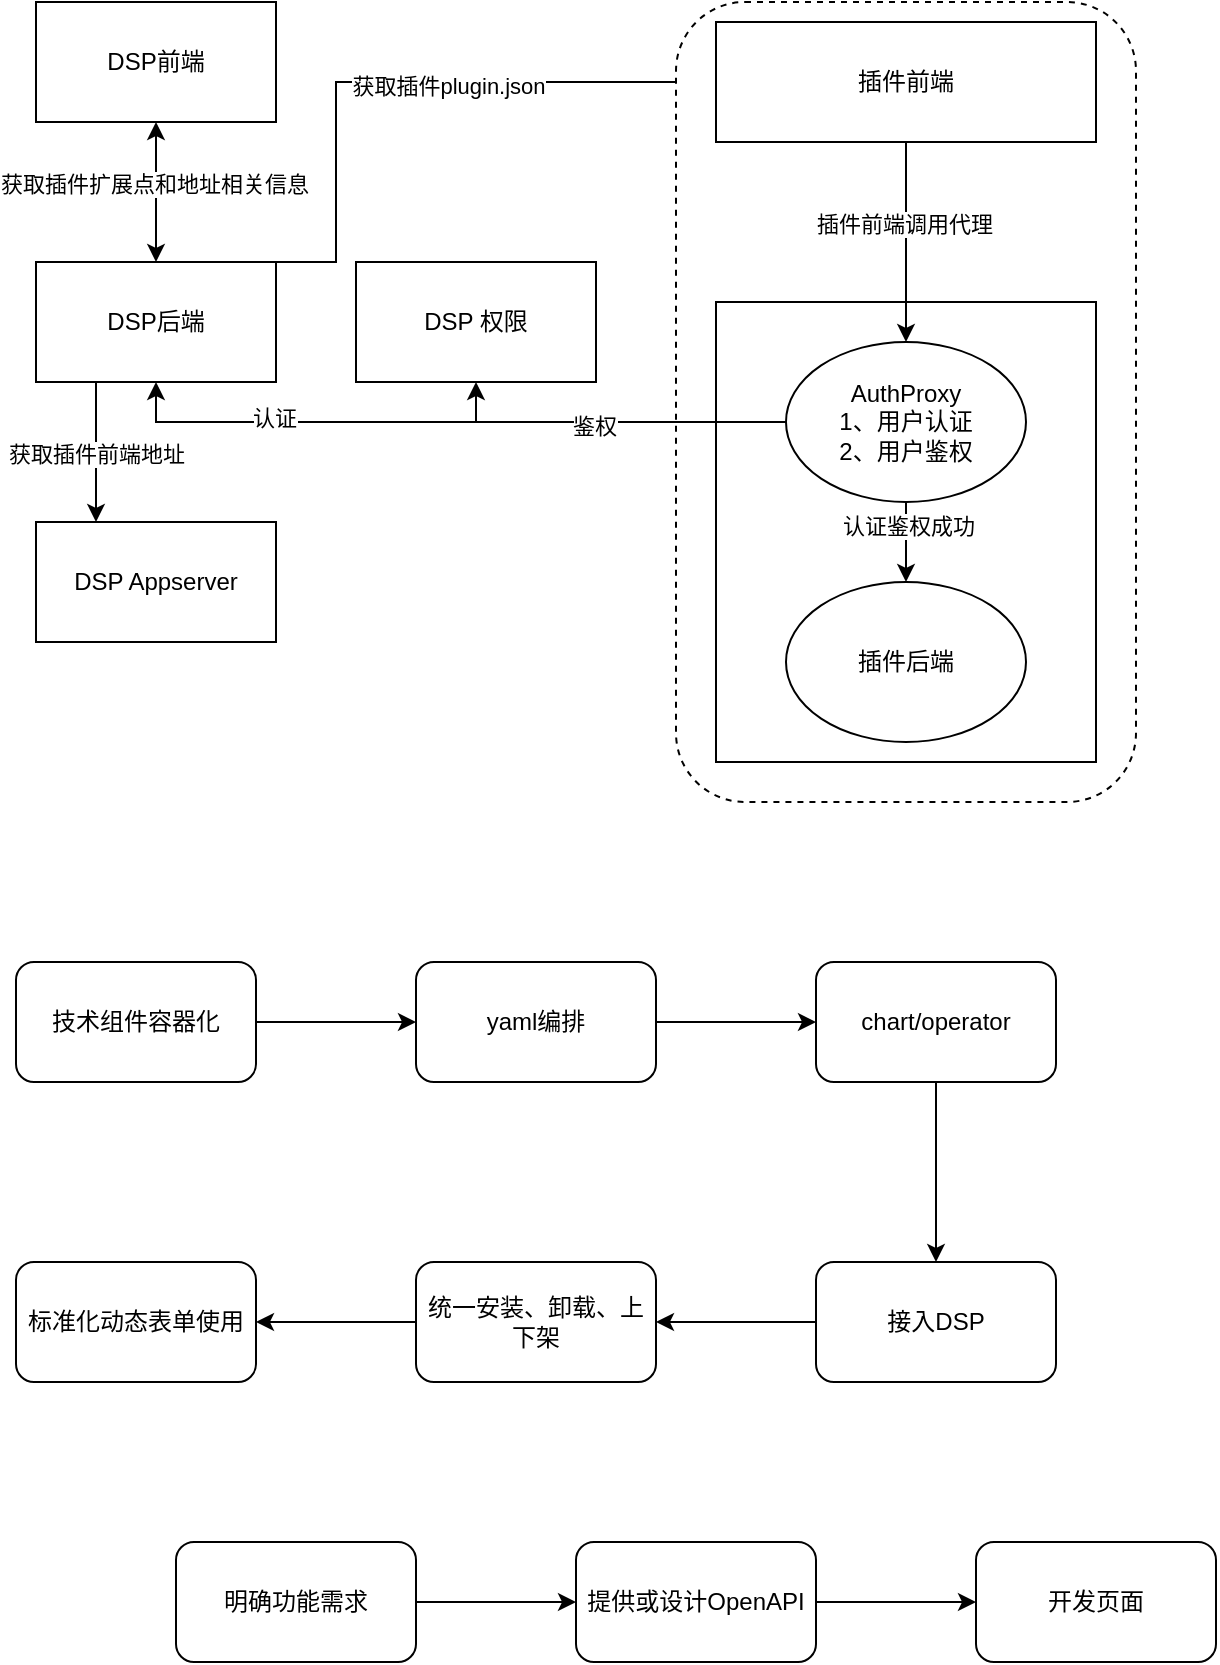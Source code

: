 <mxfile version="18.0.4" type="github">
  <diagram id="yjjgRPk1Csc3Iw3m8RqL" name="Page-1">
    <mxGraphModel dx="946" dy="522" grid="1" gridSize="10" guides="1" tooltips="1" connect="1" arrows="1" fold="1" page="1" pageScale="1" pageWidth="827" pageHeight="1169" math="0" shadow="0">
      <root>
        <mxCell id="0" />
        <mxCell id="1" parent="0" />
        <mxCell id="kyEBUp9ZziMgpIwShTHc-1" value="DSP前端" style="rounded=0;whiteSpace=wrap;html=1;" vertex="1" parent="1">
          <mxGeometry x="50" y="90" width="120" height="60" as="geometry" />
        </mxCell>
        <mxCell id="kyEBUp9ZziMgpIwShTHc-28" style="edgeStyle=orthogonalEdgeStyle;rounded=0;orthogonalLoop=1;jettySize=auto;html=1;exitX=0.25;exitY=1;exitDx=0;exitDy=0;entryX=0.25;entryY=0;entryDx=0;entryDy=0;" edge="1" parent="1" source="kyEBUp9ZziMgpIwShTHc-2" target="kyEBUp9ZziMgpIwShTHc-3">
          <mxGeometry relative="1" as="geometry" />
        </mxCell>
        <mxCell id="kyEBUp9ZziMgpIwShTHc-29" value="获取插件前端地址" style="edgeLabel;html=1;align=center;verticalAlign=middle;resizable=0;points=[];" vertex="1" connectable="0" parent="kyEBUp9ZziMgpIwShTHc-28">
          <mxGeometry x="0.029" relative="1" as="geometry">
            <mxPoint as="offset" />
          </mxGeometry>
        </mxCell>
        <mxCell id="kyEBUp9ZziMgpIwShTHc-30" style="edgeStyle=orthogonalEdgeStyle;rounded=0;orthogonalLoop=1;jettySize=auto;html=1;exitX=1;exitY=0;exitDx=0;exitDy=0;entryX=0;entryY=0.5;entryDx=0;entryDy=0;" edge="1" parent="1" source="kyEBUp9ZziMgpIwShTHc-2" target="kyEBUp9ZziMgpIwShTHc-9">
          <mxGeometry relative="1" as="geometry">
            <Array as="points">
              <mxPoint x="200" y="220" />
              <mxPoint x="200" y="130" />
            </Array>
          </mxGeometry>
        </mxCell>
        <mxCell id="kyEBUp9ZziMgpIwShTHc-31" value="获取插件plugin.json" style="edgeLabel;html=1;align=center;verticalAlign=middle;resizable=0;points=[];" vertex="1" connectable="0" parent="kyEBUp9ZziMgpIwShTHc-30">
          <mxGeometry x="0.136" y="-2" relative="1" as="geometry">
            <mxPoint as="offset" />
          </mxGeometry>
        </mxCell>
        <mxCell id="kyEBUp9ZziMgpIwShTHc-2" value="DSP后端" style="rounded=0;whiteSpace=wrap;html=1;" vertex="1" parent="1">
          <mxGeometry x="50" y="220" width="120" height="60" as="geometry" />
        </mxCell>
        <mxCell id="kyEBUp9ZziMgpIwShTHc-3" value="DSP Appserver" style="rounded=0;whiteSpace=wrap;html=1;" vertex="1" parent="1">
          <mxGeometry x="50" y="350" width="120" height="60" as="geometry" />
        </mxCell>
        <mxCell id="kyEBUp9ZziMgpIwShTHc-5" value="" style="endArrow=classic;startArrow=classic;html=1;rounded=0;exitX=0.5;exitY=0;exitDx=0;exitDy=0;entryX=0.5;entryY=1;entryDx=0;entryDy=0;" edge="1" parent="1" source="kyEBUp9ZziMgpIwShTHc-2" target="kyEBUp9ZziMgpIwShTHc-1">
          <mxGeometry width="50" height="50" relative="1" as="geometry">
            <mxPoint x="160" y="210" as="sourcePoint" />
            <mxPoint x="210" y="160" as="targetPoint" />
          </mxGeometry>
        </mxCell>
        <mxCell id="kyEBUp9ZziMgpIwShTHc-7" value="获取插件扩展点和地址相关信息" style="edgeLabel;html=1;align=center;verticalAlign=middle;resizable=0;points=[];" vertex="1" connectable="0" parent="kyEBUp9ZziMgpIwShTHc-5">
          <mxGeometry x="0.133" y="1" relative="1" as="geometry">
            <mxPoint as="offset" />
          </mxGeometry>
        </mxCell>
        <mxCell id="kyEBUp9ZziMgpIwShTHc-8" value="" style="rounded=1;whiteSpace=wrap;html=1;dashed=1;" vertex="1" parent="1">
          <mxGeometry x="370" y="90" width="230" height="400" as="geometry" />
        </mxCell>
        <mxCell id="kyEBUp9ZziMgpIwShTHc-9" value="插件前端" style="rounded=0;whiteSpace=wrap;html=1;" vertex="1" parent="1">
          <mxGeometry x="390" y="100" width="190" height="60" as="geometry" />
        </mxCell>
        <mxCell id="kyEBUp9ZziMgpIwShTHc-10" value="&lt;div style=&quot;&quot;&gt;&lt;br&gt;&lt;/div&gt;" style="rounded=0;whiteSpace=wrap;html=1;align=left;" vertex="1" parent="1">
          <mxGeometry x="390" y="240" width="190" height="230" as="geometry" />
        </mxCell>
        <mxCell id="kyEBUp9ZziMgpIwShTHc-21" style="edgeStyle=orthogonalEdgeStyle;rounded=0;orthogonalLoop=1;jettySize=auto;html=1;exitX=0;exitY=0.5;exitDx=0;exitDy=0;entryX=0.5;entryY=1;entryDx=0;entryDy=0;" edge="1" parent="1" source="kyEBUp9ZziMgpIwShTHc-12" target="kyEBUp9ZziMgpIwShTHc-2">
          <mxGeometry relative="1" as="geometry" />
        </mxCell>
        <mxCell id="kyEBUp9ZziMgpIwShTHc-22" value="认证" style="edgeLabel;html=1;align=center;verticalAlign=middle;resizable=0;points=[];" vertex="1" connectable="0" parent="kyEBUp9ZziMgpIwShTHc-21">
          <mxGeometry x="0.532" y="-2" relative="1" as="geometry">
            <mxPoint as="offset" />
          </mxGeometry>
        </mxCell>
        <mxCell id="kyEBUp9ZziMgpIwShTHc-25" style="edgeStyle=orthogonalEdgeStyle;rounded=0;orthogonalLoop=1;jettySize=auto;html=1;exitX=0;exitY=0.5;exitDx=0;exitDy=0;entryX=0.5;entryY=1;entryDx=0;entryDy=0;" edge="1" parent="1" source="kyEBUp9ZziMgpIwShTHc-12" target="kyEBUp9ZziMgpIwShTHc-23">
          <mxGeometry relative="1" as="geometry" />
        </mxCell>
        <mxCell id="kyEBUp9ZziMgpIwShTHc-26" value="鉴权" style="edgeLabel;html=1;align=center;verticalAlign=middle;resizable=0;points=[];" vertex="1" connectable="0" parent="kyEBUp9ZziMgpIwShTHc-25">
          <mxGeometry x="0.097" y="2" relative="1" as="geometry">
            <mxPoint as="offset" />
          </mxGeometry>
        </mxCell>
        <mxCell id="kyEBUp9ZziMgpIwShTHc-12" value="AuthProxy&lt;br&gt;1、用户认证&lt;br&gt;2、用户鉴权" style="ellipse;whiteSpace=wrap;html=1;" vertex="1" parent="1">
          <mxGeometry x="425" y="260" width="120" height="80" as="geometry" />
        </mxCell>
        <mxCell id="kyEBUp9ZziMgpIwShTHc-13" value="插件后端" style="ellipse;whiteSpace=wrap;html=1;" vertex="1" parent="1">
          <mxGeometry x="425" y="380" width="120" height="80" as="geometry" />
        </mxCell>
        <mxCell id="kyEBUp9ZziMgpIwShTHc-16" value="" style="endArrow=classic;html=1;rounded=0;exitX=0.5;exitY=1;exitDx=0;exitDy=0;" edge="1" parent="1" source="kyEBUp9ZziMgpIwShTHc-9" target="kyEBUp9ZziMgpIwShTHc-12">
          <mxGeometry width="50" height="50" relative="1" as="geometry">
            <mxPoint x="470" y="240" as="sourcePoint" />
            <mxPoint x="520" y="190" as="targetPoint" />
          </mxGeometry>
        </mxCell>
        <mxCell id="kyEBUp9ZziMgpIwShTHc-17" value="插件前端调用代理" style="edgeLabel;html=1;align=center;verticalAlign=middle;resizable=0;points=[];" vertex="1" connectable="0" parent="kyEBUp9ZziMgpIwShTHc-16">
          <mxGeometry x="-0.19" y="-1" relative="1" as="geometry">
            <mxPoint as="offset" />
          </mxGeometry>
        </mxCell>
        <mxCell id="kyEBUp9ZziMgpIwShTHc-19" value="" style="endArrow=classic;html=1;rounded=0;exitX=0.5;exitY=1;exitDx=0;exitDy=0;entryX=0.5;entryY=0;entryDx=0;entryDy=0;" edge="1" parent="1" source="kyEBUp9ZziMgpIwShTHc-12" target="kyEBUp9ZziMgpIwShTHc-13">
          <mxGeometry width="50" height="50" relative="1" as="geometry">
            <mxPoint x="330" y="380" as="sourcePoint" />
            <mxPoint x="380" y="330" as="targetPoint" />
          </mxGeometry>
        </mxCell>
        <mxCell id="kyEBUp9ZziMgpIwShTHc-20" value="认证鉴权成功" style="edgeLabel;html=1;align=center;verticalAlign=middle;resizable=0;points=[];" vertex="1" connectable="0" parent="kyEBUp9ZziMgpIwShTHc-19">
          <mxGeometry x="-0.4" y="1" relative="1" as="geometry">
            <mxPoint as="offset" />
          </mxGeometry>
        </mxCell>
        <mxCell id="kyEBUp9ZziMgpIwShTHc-23" value="DSP 权限" style="rounded=0;whiteSpace=wrap;html=1;" vertex="1" parent="1">
          <mxGeometry x="210" y="220" width="120" height="60" as="geometry" />
        </mxCell>
        <mxCell id="kyEBUp9ZziMgpIwShTHc-37" style="edgeStyle=orthogonalEdgeStyle;rounded=0;orthogonalLoop=1;jettySize=auto;html=1;" edge="1" parent="1" source="kyEBUp9ZziMgpIwShTHc-32" target="kyEBUp9ZziMgpIwShTHc-34">
          <mxGeometry relative="1" as="geometry" />
        </mxCell>
        <mxCell id="kyEBUp9ZziMgpIwShTHc-32" value="技术组件容器化" style="rounded=1;whiteSpace=wrap;html=1;" vertex="1" parent="1">
          <mxGeometry x="40" y="570" width="120" height="60" as="geometry" />
        </mxCell>
        <mxCell id="kyEBUp9ZziMgpIwShTHc-38" style="edgeStyle=orthogonalEdgeStyle;rounded=0;orthogonalLoop=1;jettySize=auto;html=1;" edge="1" parent="1" source="kyEBUp9ZziMgpIwShTHc-34" target="kyEBUp9ZziMgpIwShTHc-35">
          <mxGeometry relative="1" as="geometry" />
        </mxCell>
        <mxCell id="kyEBUp9ZziMgpIwShTHc-34" value="yaml编排" style="rounded=1;whiteSpace=wrap;html=1;" vertex="1" parent="1">
          <mxGeometry x="240" y="570" width="120" height="60" as="geometry" />
        </mxCell>
        <mxCell id="kyEBUp9ZziMgpIwShTHc-39" style="edgeStyle=orthogonalEdgeStyle;rounded=0;orthogonalLoop=1;jettySize=auto;html=1;exitX=0.5;exitY=1;exitDx=0;exitDy=0;entryX=0.5;entryY=0;entryDx=0;entryDy=0;" edge="1" parent="1" source="kyEBUp9ZziMgpIwShTHc-35" target="kyEBUp9ZziMgpIwShTHc-36">
          <mxGeometry relative="1" as="geometry" />
        </mxCell>
        <mxCell id="kyEBUp9ZziMgpIwShTHc-35" value="chart/operator" style="rounded=1;whiteSpace=wrap;html=1;" vertex="1" parent="1">
          <mxGeometry x="440" y="570" width="120" height="60" as="geometry" />
        </mxCell>
        <mxCell id="kyEBUp9ZziMgpIwShTHc-41" style="edgeStyle=orthogonalEdgeStyle;rounded=0;orthogonalLoop=1;jettySize=auto;html=1;exitX=0;exitY=0.5;exitDx=0;exitDy=0;entryX=1;entryY=0.5;entryDx=0;entryDy=0;" edge="1" parent="1" source="kyEBUp9ZziMgpIwShTHc-36" target="kyEBUp9ZziMgpIwShTHc-40">
          <mxGeometry relative="1" as="geometry" />
        </mxCell>
        <mxCell id="kyEBUp9ZziMgpIwShTHc-36" value="接入DSP" style="rounded=1;whiteSpace=wrap;html=1;" vertex="1" parent="1">
          <mxGeometry x="440" y="720" width="120" height="60" as="geometry" />
        </mxCell>
        <mxCell id="kyEBUp9ZziMgpIwShTHc-43" style="edgeStyle=orthogonalEdgeStyle;rounded=0;orthogonalLoop=1;jettySize=auto;html=1;exitX=0;exitY=0.5;exitDx=0;exitDy=0;entryX=1;entryY=0.5;entryDx=0;entryDy=0;" edge="1" parent="1" source="kyEBUp9ZziMgpIwShTHc-40" target="kyEBUp9ZziMgpIwShTHc-42">
          <mxGeometry relative="1" as="geometry" />
        </mxCell>
        <mxCell id="kyEBUp9ZziMgpIwShTHc-40" value="统一安装、卸载、上下架" style="rounded=1;whiteSpace=wrap;html=1;" vertex="1" parent="1">
          <mxGeometry x="240" y="720" width="120" height="60" as="geometry" />
        </mxCell>
        <mxCell id="kyEBUp9ZziMgpIwShTHc-42" value="标准化动态表单使用" style="rounded=1;whiteSpace=wrap;html=1;" vertex="1" parent="1">
          <mxGeometry x="40" y="720" width="120" height="60" as="geometry" />
        </mxCell>
        <mxCell id="kyEBUp9ZziMgpIwShTHc-46" style="edgeStyle=orthogonalEdgeStyle;rounded=0;orthogonalLoop=1;jettySize=auto;html=1;exitX=1;exitY=0.5;exitDx=0;exitDy=0;entryX=0;entryY=0.5;entryDx=0;entryDy=0;" edge="1" parent="1" source="kyEBUp9ZziMgpIwShTHc-44" target="kyEBUp9ZziMgpIwShTHc-45">
          <mxGeometry relative="1" as="geometry" />
        </mxCell>
        <mxCell id="kyEBUp9ZziMgpIwShTHc-44" value="明确功能需求" style="rounded=1;whiteSpace=wrap;html=1;" vertex="1" parent="1">
          <mxGeometry x="120" y="860" width="120" height="60" as="geometry" />
        </mxCell>
        <mxCell id="kyEBUp9ZziMgpIwShTHc-48" style="edgeStyle=orthogonalEdgeStyle;rounded=0;orthogonalLoop=1;jettySize=auto;html=1;exitX=1;exitY=0.5;exitDx=0;exitDy=0;entryX=0;entryY=0.5;entryDx=0;entryDy=0;" edge="1" parent="1" source="kyEBUp9ZziMgpIwShTHc-45" target="kyEBUp9ZziMgpIwShTHc-47">
          <mxGeometry relative="1" as="geometry" />
        </mxCell>
        <mxCell id="kyEBUp9ZziMgpIwShTHc-45" value="提供或设计OpenAPI" style="rounded=1;whiteSpace=wrap;html=1;" vertex="1" parent="1">
          <mxGeometry x="320" y="860" width="120" height="60" as="geometry" />
        </mxCell>
        <mxCell id="kyEBUp9ZziMgpIwShTHc-47" value="开发页面" style="rounded=1;whiteSpace=wrap;html=1;" vertex="1" parent="1">
          <mxGeometry x="520" y="860" width="120" height="60" as="geometry" />
        </mxCell>
      </root>
    </mxGraphModel>
  </diagram>
</mxfile>
